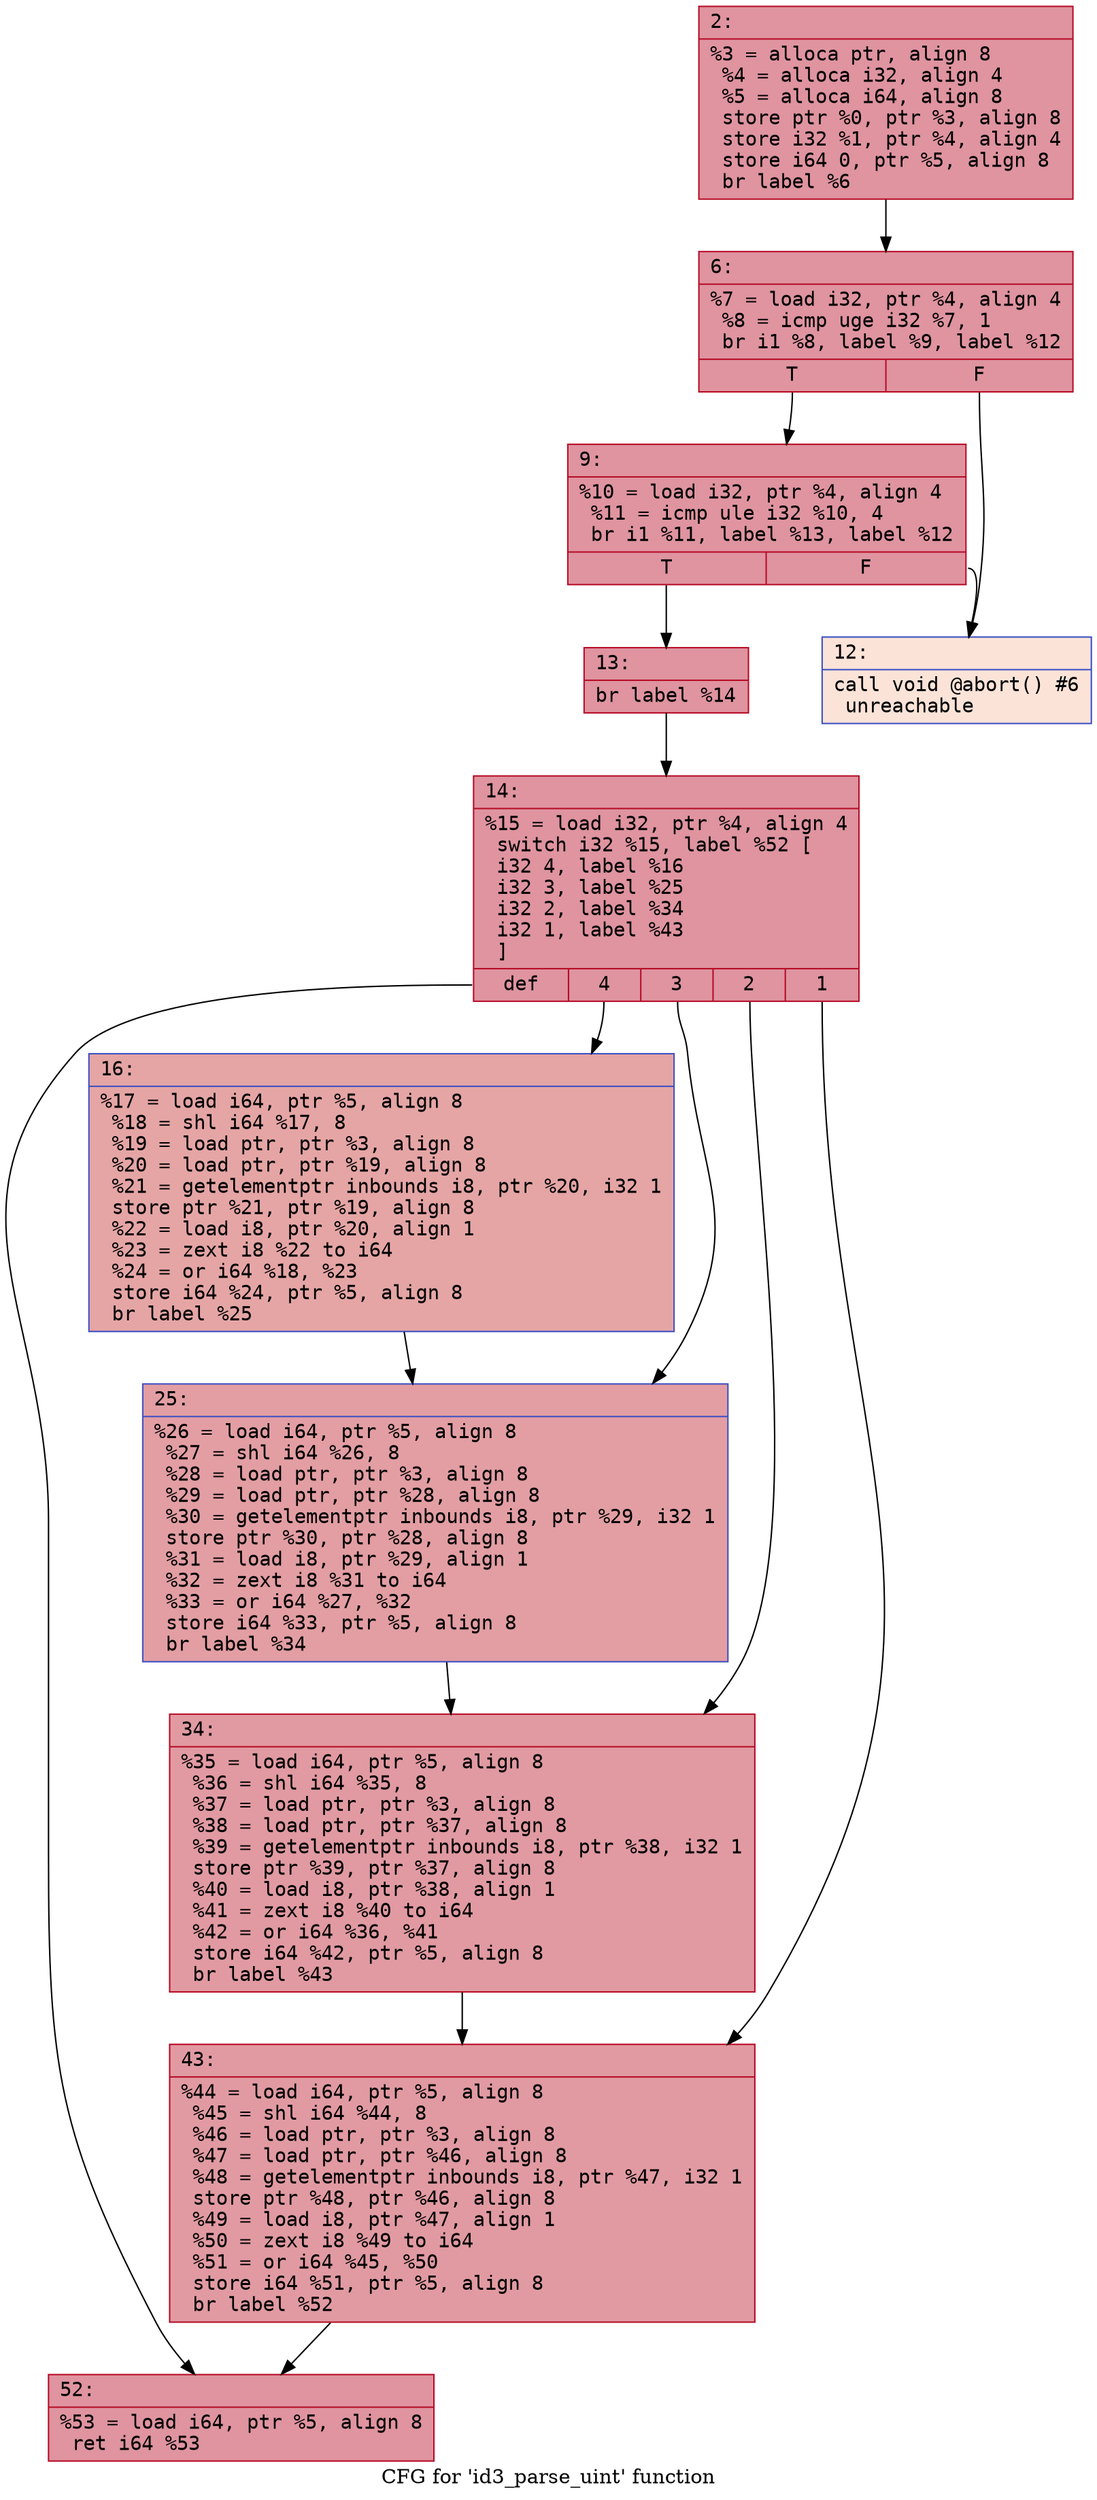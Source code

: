 digraph "CFG for 'id3_parse_uint' function" {
	label="CFG for 'id3_parse_uint' function";

	Node0x60000192e530 [shape=record,color="#b70d28ff", style=filled, fillcolor="#b70d2870" fontname="Courier",label="{2:\l|  %3 = alloca ptr, align 8\l  %4 = alloca i32, align 4\l  %5 = alloca i64, align 8\l  store ptr %0, ptr %3, align 8\l  store i32 %1, ptr %4, align 4\l  store i64 0, ptr %5, align 8\l  br label %6\l}"];
	Node0x60000192e530 -> Node0x60000192e580[tooltip="2 -> 6\nProbability 100.00%" ];
	Node0x60000192e580 [shape=record,color="#b70d28ff", style=filled, fillcolor="#b70d2870" fontname="Courier",label="{6:\l|  %7 = load i32, ptr %4, align 4\l  %8 = icmp uge i32 %7, 1\l  br i1 %8, label %9, label %12\l|{<s0>T|<s1>F}}"];
	Node0x60000192e580:s0 -> Node0x60000192e5d0[tooltip="6 -> 9\nProbability 100.00%" ];
	Node0x60000192e580:s1 -> Node0x60000192e620[tooltip="6 -> 12\nProbability 0.00%" ];
	Node0x60000192e5d0 [shape=record,color="#b70d28ff", style=filled, fillcolor="#b70d2870" fontname="Courier",label="{9:\l|  %10 = load i32, ptr %4, align 4\l  %11 = icmp ule i32 %10, 4\l  br i1 %11, label %13, label %12\l|{<s0>T|<s1>F}}"];
	Node0x60000192e5d0:s0 -> Node0x60000192e670[tooltip="9 -> 13\nProbability 100.00%" ];
	Node0x60000192e5d0:s1 -> Node0x60000192e620[tooltip="9 -> 12\nProbability 0.00%" ];
	Node0x60000192e620 [shape=record,color="#3d50c3ff", style=filled, fillcolor="#f6bfa670" fontname="Courier",label="{12:\l|  call void @abort() #6\l  unreachable\l}"];
	Node0x60000192e670 [shape=record,color="#b70d28ff", style=filled, fillcolor="#b70d2870" fontname="Courier",label="{13:\l|  br label %14\l}"];
	Node0x60000192e670 -> Node0x60000192e6c0[tooltip="13 -> 14\nProbability 100.00%" ];
	Node0x60000192e6c0 [shape=record,color="#b70d28ff", style=filled, fillcolor="#b70d2870" fontname="Courier",label="{14:\l|  %15 = load i32, ptr %4, align 4\l  switch i32 %15, label %52 [\l    i32 4, label %16\l    i32 3, label %25\l    i32 2, label %34\l    i32 1, label %43\l  ]\l|{<s0>def|<s1>4|<s2>3|<s3>2|<s4>1}}"];
	Node0x60000192e6c0:s0 -> Node0x60000192e850[tooltip="14 -> 52\nProbability 20.00%" ];
	Node0x60000192e6c0:s1 -> Node0x60000192e710[tooltip="14 -> 16\nProbability 20.00%" ];
	Node0x60000192e6c0:s2 -> Node0x60000192e760[tooltip="14 -> 25\nProbability 20.00%" ];
	Node0x60000192e6c0:s3 -> Node0x60000192e7b0[tooltip="14 -> 34\nProbability 20.00%" ];
	Node0x60000192e6c0:s4 -> Node0x60000192e800[tooltip="14 -> 43\nProbability 20.00%" ];
	Node0x60000192e710 [shape=record,color="#3d50c3ff", style=filled, fillcolor="#c5333470" fontname="Courier",label="{16:\l|  %17 = load i64, ptr %5, align 8\l  %18 = shl i64 %17, 8\l  %19 = load ptr, ptr %3, align 8\l  %20 = load ptr, ptr %19, align 8\l  %21 = getelementptr inbounds i8, ptr %20, i32 1\l  store ptr %21, ptr %19, align 8\l  %22 = load i8, ptr %20, align 1\l  %23 = zext i8 %22 to i64\l  %24 = or i64 %18, %23\l  store i64 %24, ptr %5, align 8\l  br label %25\l}"];
	Node0x60000192e710 -> Node0x60000192e760[tooltip="16 -> 25\nProbability 100.00%" ];
	Node0x60000192e760 [shape=record,color="#3d50c3ff", style=filled, fillcolor="#be242e70" fontname="Courier",label="{25:\l|  %26 = load i64, ptr %5, align 8\l  %27 = shl i64 %26, 8\l  %28 = load ptr, ptr %3, align 8\l  %29 = load ptr, ptr %28, align 8\l  %30 = getelementptr inbounds i8, ptr %29, i32 1\l  store ptr %30, ptr %28, align 8\l  %31 = load i8, ptr %29, align 1\l  %32 = zext i8 %31 to i64\l  %33 = or i64 %27, %32\l  store i64 %33, ptr %5, align 8\l  br label %34\l}"];
	Node0x60000192e760 -> Node0x60000192e7b0[tooltip="25 -> 34\nProbability 100.00%" ];
	Node0x60000192e7b0 [shape=record,color="#b70d28ff", style=filled, fillcolor="#bb1b2c70" fontname="Courier",label="{34:\l|  %35 = load i64, ptr %5, align 8\l  %36 = shl i64 %35, 8\l  %37 = load ptr, ptr %3, align 8\l  %38 = load ptr, ptr %37, align 8\l  %39 = getelementptr inbounds i8, ptr %38, i32 1\l  store ptr %39, ptr %37, align 8\l  %40 = load i8, ptr %38, align 1\l  %41 = zext i8 %40 to i64\l  %42 = or i64 %36, %41\l  store i64 %42, ptr %5, align 8\l  br label %43\l}"];
	Node0x60000192e7b0 -> Node0x60000192e800[tooltip="34 -> 43\nProbability 100.00%" ];
	Node0x60000192e800 [shape=record,color="#b70d28ff", style=filled, fillcolor="#bb1b2c70" fontname="Courier",label="{43:\l|  %44 = load i64, ptr %5, align 8\l  %45 = shl i64 %44, 8\l  %46 = load ptr, ptr %3, align 8\l  %47 = load ptr, ptr %46, align 8\l  %48 = getelementptr inbounds i8, ptr %47, i32 1\l  store ptr %48, ptr %46, align 8\l  %49 = load i8, ptr %47, align 1\l  %50 = zext i8 %49 to i64\l  %51 = or i64 %45, %50\l  store i64 %51, ptr %5, align 8\l  br label %52\l}"];
	Node0x60000192e800 -> Node0x60000192e850[tooltip="43 -> 52\nProbability 100.00%" ];
	Node0x60000192e850 [shape=record,color="#b70d28ff", style=filled, fillcolor="#b70d2870" fontname="Courier",label="{52:\l|  %53 = load i64, ptr %5, align 8\l  ret i64 %53\l}"];
}
